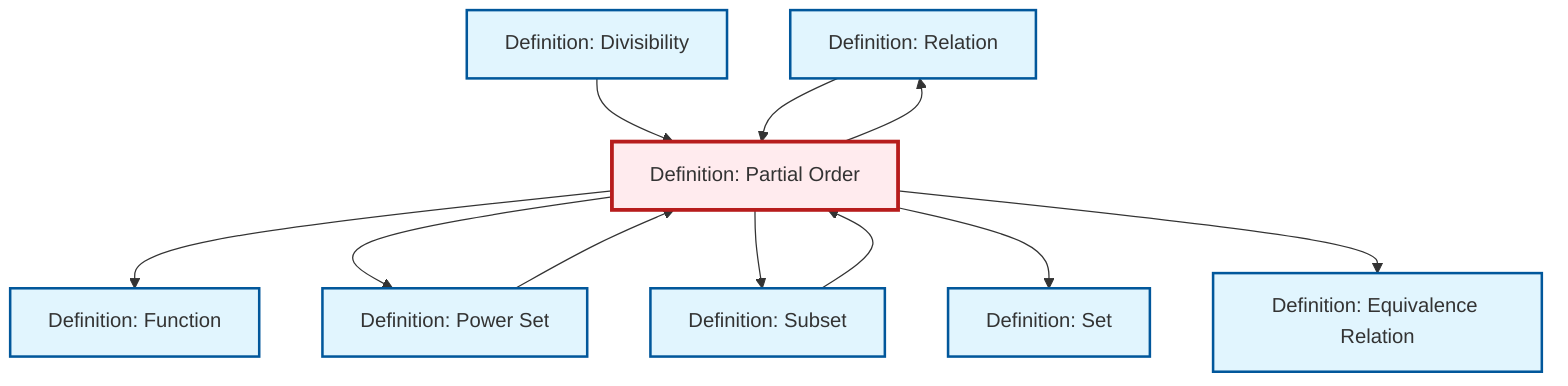 graph TD
    classDef definition fill:#e1f5fe,stroke:#01579b,stroke-width:2px
    classDef theorem fill:#f3e5f5,stroke:#4a148c,stroke-width:2px
    classDef axiom fill:#fff3e0,stroke:#e65100,stroke-width:2px
    classDef example fill:#e8f5e9,stroke:#1b5e20,stroke-width:2px
    classDef current fill:#ffebee,stroke:#b71c1c,stroke-width:3px
    def-relation["Definition: Relation"]:::definition
    def-divisibility["Definition: Divisibility"]:::definition
    def-set["Definition: Set"]:::definition
    def-partial-order["Definition: Partial Order"]:::definition
    def-power-set["Definition: Power Set"]:::definition
    def-equivalence-relation["Definition: Equivalence Relation"]:::definition
    def-subset["Definition: Subset"]:::definition
    def-function["Definition: Function"]:::definition
    def-partial-order --> def-function
    def-partial-order --> def-power-set
    def-divisibility --> def-partial-order
    def-partial-order --> def-relation
    def-power-set --> def-partial-order
    def-relation --> def-partial-order
    def-partial-order --> def-subset
    def-subset --> def-partial-order
    def-partial-order --> def-set
    def-partial-order --> def-equivalence-relation
    class def-partial-order current